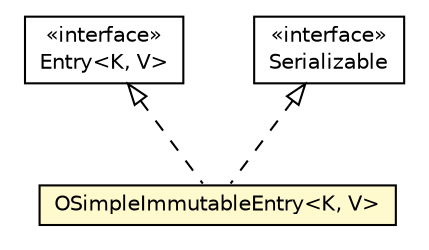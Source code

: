 #!/usr/local/bin/dot
#
# Class diagram 
# Generated by UMLGraph version R5_6-24-gf6e263 (http://www.umlgraph.org/)
#

digraph G {
	edge [fontname="Helvetica",fontsize=10,labelfontname="Helvetica",labelfontsize=10];
	node [fontname="Helvetica",fontsize=10,shape=plaintext];
	nodesep=0.25;
	ranksep=0.5;
	// com.orientechnologies.common.collection.OSimpleImmutableEntry<K, V>
	c3942456 [label=<<table title="com.orientechnologies.common.collection.OSimpleImmutableEntry" border="0" cellborder="1" cellspacing="0" cellpadding="2" port="p" bgcolor="lemonChiffon" href="./OSimpleImmutableEntry.html">
		<tr><td><table border="0" cellspacing="0" cellpadding="1">
<tr><td align="center" balign="center"> OSimpleImmutableEntry&lt;K, V&gt; </td></tr>
		</table></td></tr>
		</table>>, URL="./OSimpleImmutableEntry.html", fontname="Helvetica", fontcolor="black", fontsize=10.0];
	//com.orientechnologies.common.collection.OSimpleImmutableEntry<K, V> implements java.util.Map.Entry<K, V>
	c3944440:p -> c3942456:p [dir=back,arrowtail=empty,style=dashed];
	//com.orientechnologies.common.collection.OSimpleImmutableEntry<K, V> implements java.io.Serializable
	c3944441:p -> c3942456:p [dir=back,arrowtail=empty,style=dashed];
	// java.io.Serializable
	c3944441 [label=<<table title="java.io.Serializable" border="0" cellborder="1" cellspacing="0" cellpadding="2" port="p" href="http://java.sun.com/j2se/1.4.2/docs/api/java/io/Serializable.html">
		<tr><td><table border="0" cellspacing="0" cellpadding="1">
<tr><td align="center" balign="center"> &#171;interface&#187; </td></tr>
<tr><td align="center" balign="center"> Serializable </td></tr>
		</table></td></tr>
		</table>>, URL="http://java.sun.com/j2se/1.4.2/docs/api/java/io/Serializable.html", fontname="Helvetica", fontcolor="black", fontsize=10.0];
	// java.util.Map.Entry<K, V>
	c3944440 [label=<<table title="java.util.Map.Entry" border="0" cellborder="1" cellspacing="0" cellpadding="2" port="p" href="http://java.sun.com/j2se/1.4.2/docs/api/java/util/Map/Entry.html">
		<tr><td><table border="0" cellspacing="0" cellpadding="1">
<tr><td align="center" balign="center"> &#171;interface&#187; </td></tr>
<tr><td align="center" balign="center"> Entry&lt;K, V&gt; </td></tr>
		</table></td></tr>
		</table>>, URL="http://java.sun.com/j2se/1.4.2/docs/api/java/util/Map/Entry.html", fontname="Helvetica", fontcolor="black", fontsize=10.0];
}

